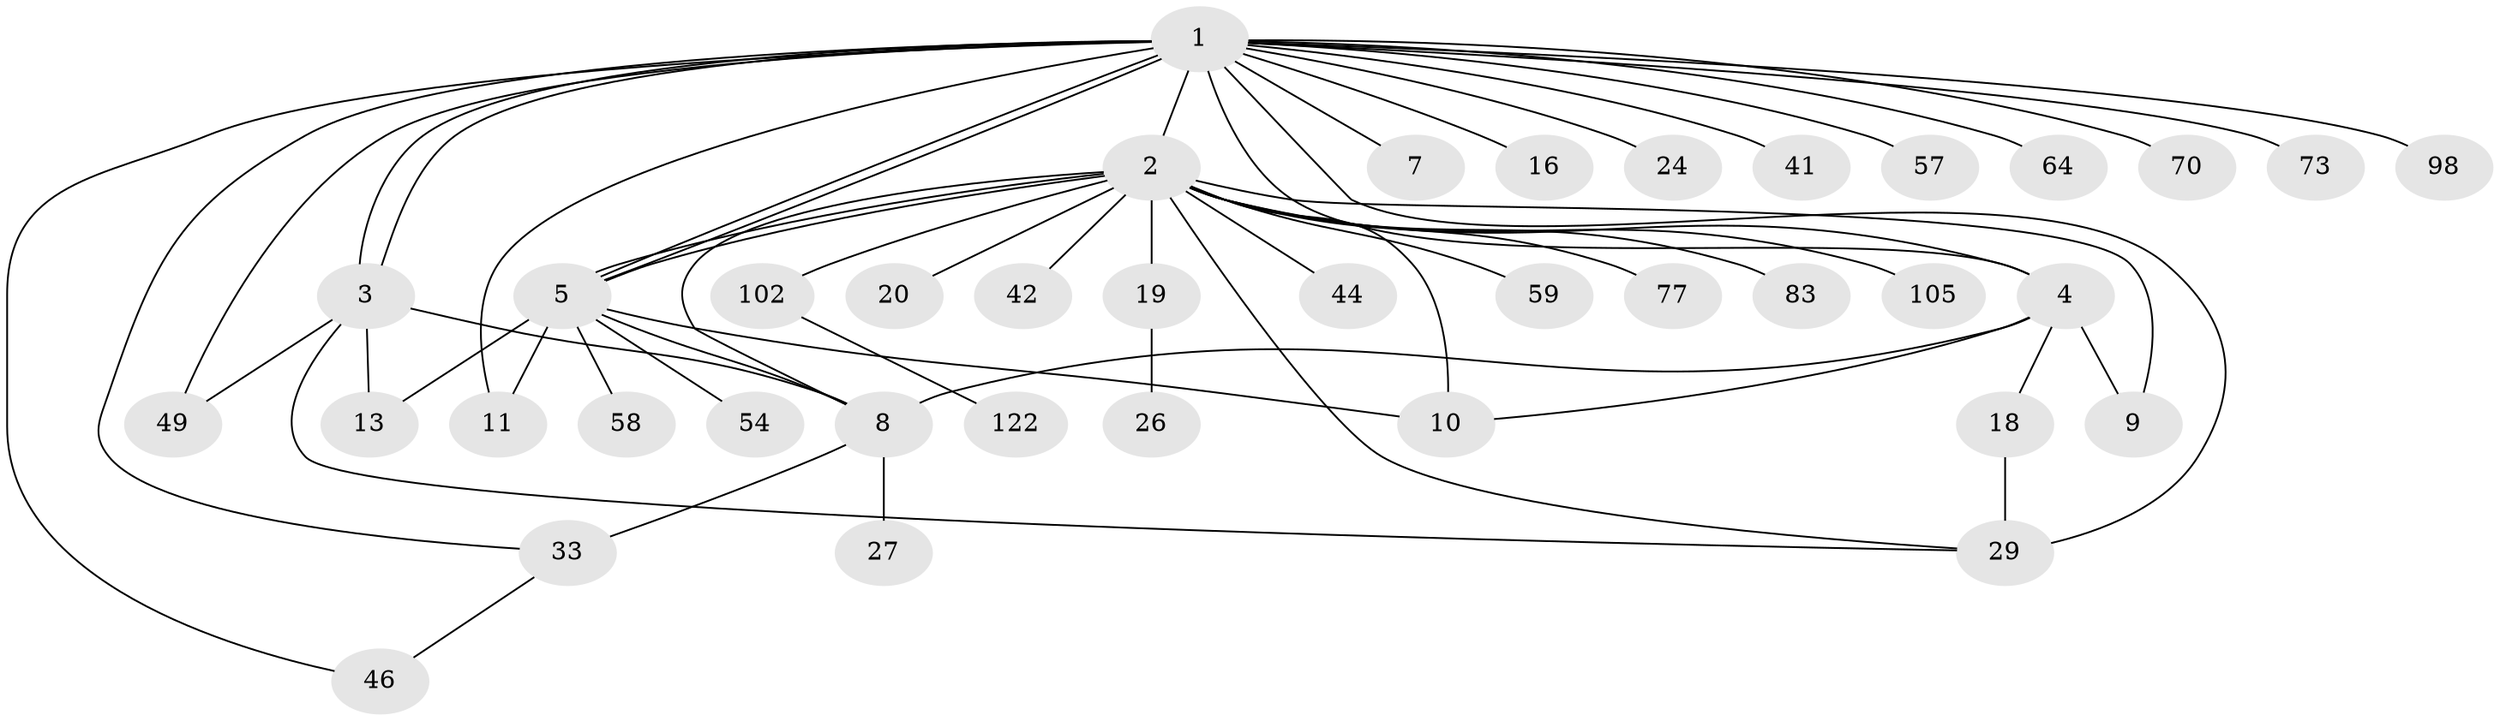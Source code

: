 // original degree distribution, {24: 0.007751937984496124, 21: 0.007751937984496124, 8: 0.023255813953488372, 11: 0.007751937984496124, 16: 0.007751937984496124, 1: 0.6124031007751938, 4: 0.05426356589147287, 5: 0.023255813953488372, 3: 0.06976744186046512, 6: 0.007751937984496124, 7: 0.023255813953488372, 2: 0.15503875968992248}
// Generated by graph-tools (version 1.1) at 2025/17/03/04/25 18:17:59]
// undirected, 38 vertices, 56 edges
graph export_dot {
graph [start="1"]
  node [color=gray90,style=filled];
  1;
  2 [super="+30+21+60"];
  3 [super="+6"];
  4 [super="+47+90+103+116+128+40"];
  5 [super="+82+110+106+117+125+93+67+36+45+23+53+14"];
  7;
  8 [super="+22+50+17"];
  9 [super="+95+78+12"];
  10 [super="+111+109+94+15"];
  11 [super="+87+35+34"];
  13;
  16;
  18;
  19 [super="+68+28+25"];
  20;
  24 [super="+72+52"];
  26 [super="+107"];
  27;
  29 [super="+61+51"];
  33 [super="+124+65+38"];
  41 [super="+127"];
  42 [super="+123"];
  44;
  46 [super="+55"];
  49 [super="+97+56"];
  54;
  57;
  58;
  59;
  64;
  70 [super="+112"];
  73 [super="+91+92"];
  77;
  83;
  98;
  102 [super="+115"];
  105;
  122;
  1 -- 2;
  1 -- 3;
  1 -- 3;
  1 -- 4;
  1 -- 5 [weight=4];
  1 -- 5;
  1 -- 7;
  1 -- 11;
  1 -- 16;
  1 -- 24;
  1 -- 29 [weight=2];
  1 -- 33;
  1 -- 41;
  1 -- 46;
  1 -- 49;
  1 -- 57;
  1 -- 64;
  1 -- 70;
  1 -- 73;
  1 -- 98;
  2 -- 4;
  2 -- 5;
  2 -- 5;
  2 -- 8 [weight=2];
  2 -- 9;
  2 -- 10;
  2 -- 19;
  2 -- 20;
  2 -- 42;
  2 -- 44;
  2 -- 59;
  2 -- 77;
  2 -- 83;
  2 -- 102;
  2 -- 105;
  2 -- 29;
  3 -- 13;
  3 -- 29;
  3 -- 49;
  3 -- 8 [weight=2];
  4 -- 18;
  4 -- 10;
  4 -- 8;
  4 -- 9;
  5 -- 11;
  5 -- 54;
  5 -- 58;
  5 -- 13 [weight=2];
  5 -- 10;
  5 -- 8;
  8 -- 33 [weight=2];
  8 -- 27;
  18 -- 29;
  19 -- 26;
  33 -- 46;
  102 -- 122;
}
